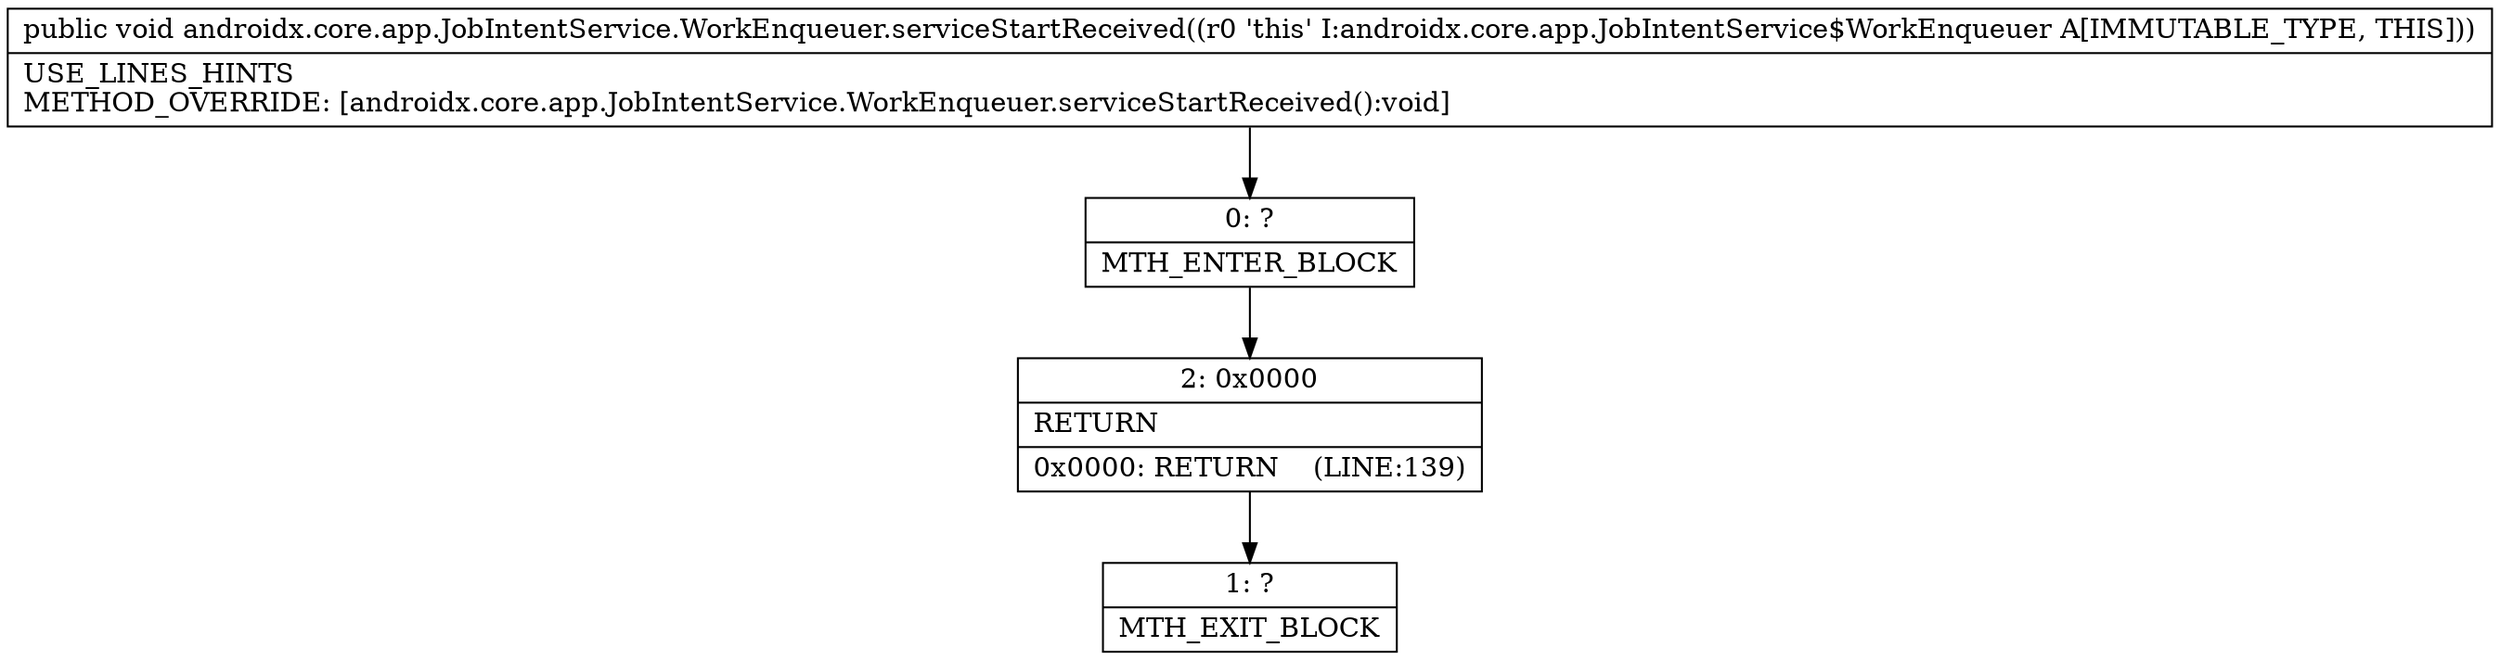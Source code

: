 digraph "CFG forandroidx.core.app.JobIntentService.WorkEnqueuer.serviceStartReceived()V" {
Node_0 [shape=record,label="{0\:\ ?|MTH_ENTER_BLOCK\l}"];
Node_2 [shape=record,label="{2\:\ 0x0000|RETURN\l|0x0000: RETURN    (LINE:139)\l}"];
Node_1 [shape=record,label="{1\:\ ?|MTH_EXIT_BLOCK\l}"];
MethodNode[shape=record,label="{public void androidx.core.app.JobIntentService.WorkEnqueuer.serviceStartReceived((r0 'this' I:androidx.core.app.JobIntentService$WorkEnqueuer A[IMMUTABLE_TYPE, THIS]))  | USE_LINES_HINTS\lMETHOD_OVERRIDE: [androidx.core.app.JobIntentService.WorkEnqueuer.serviceStartReceived():void]\l}"];
MethodNode -> Node_0;Node_0 -> Node_2;
Node_2 -> Node_1;
}

